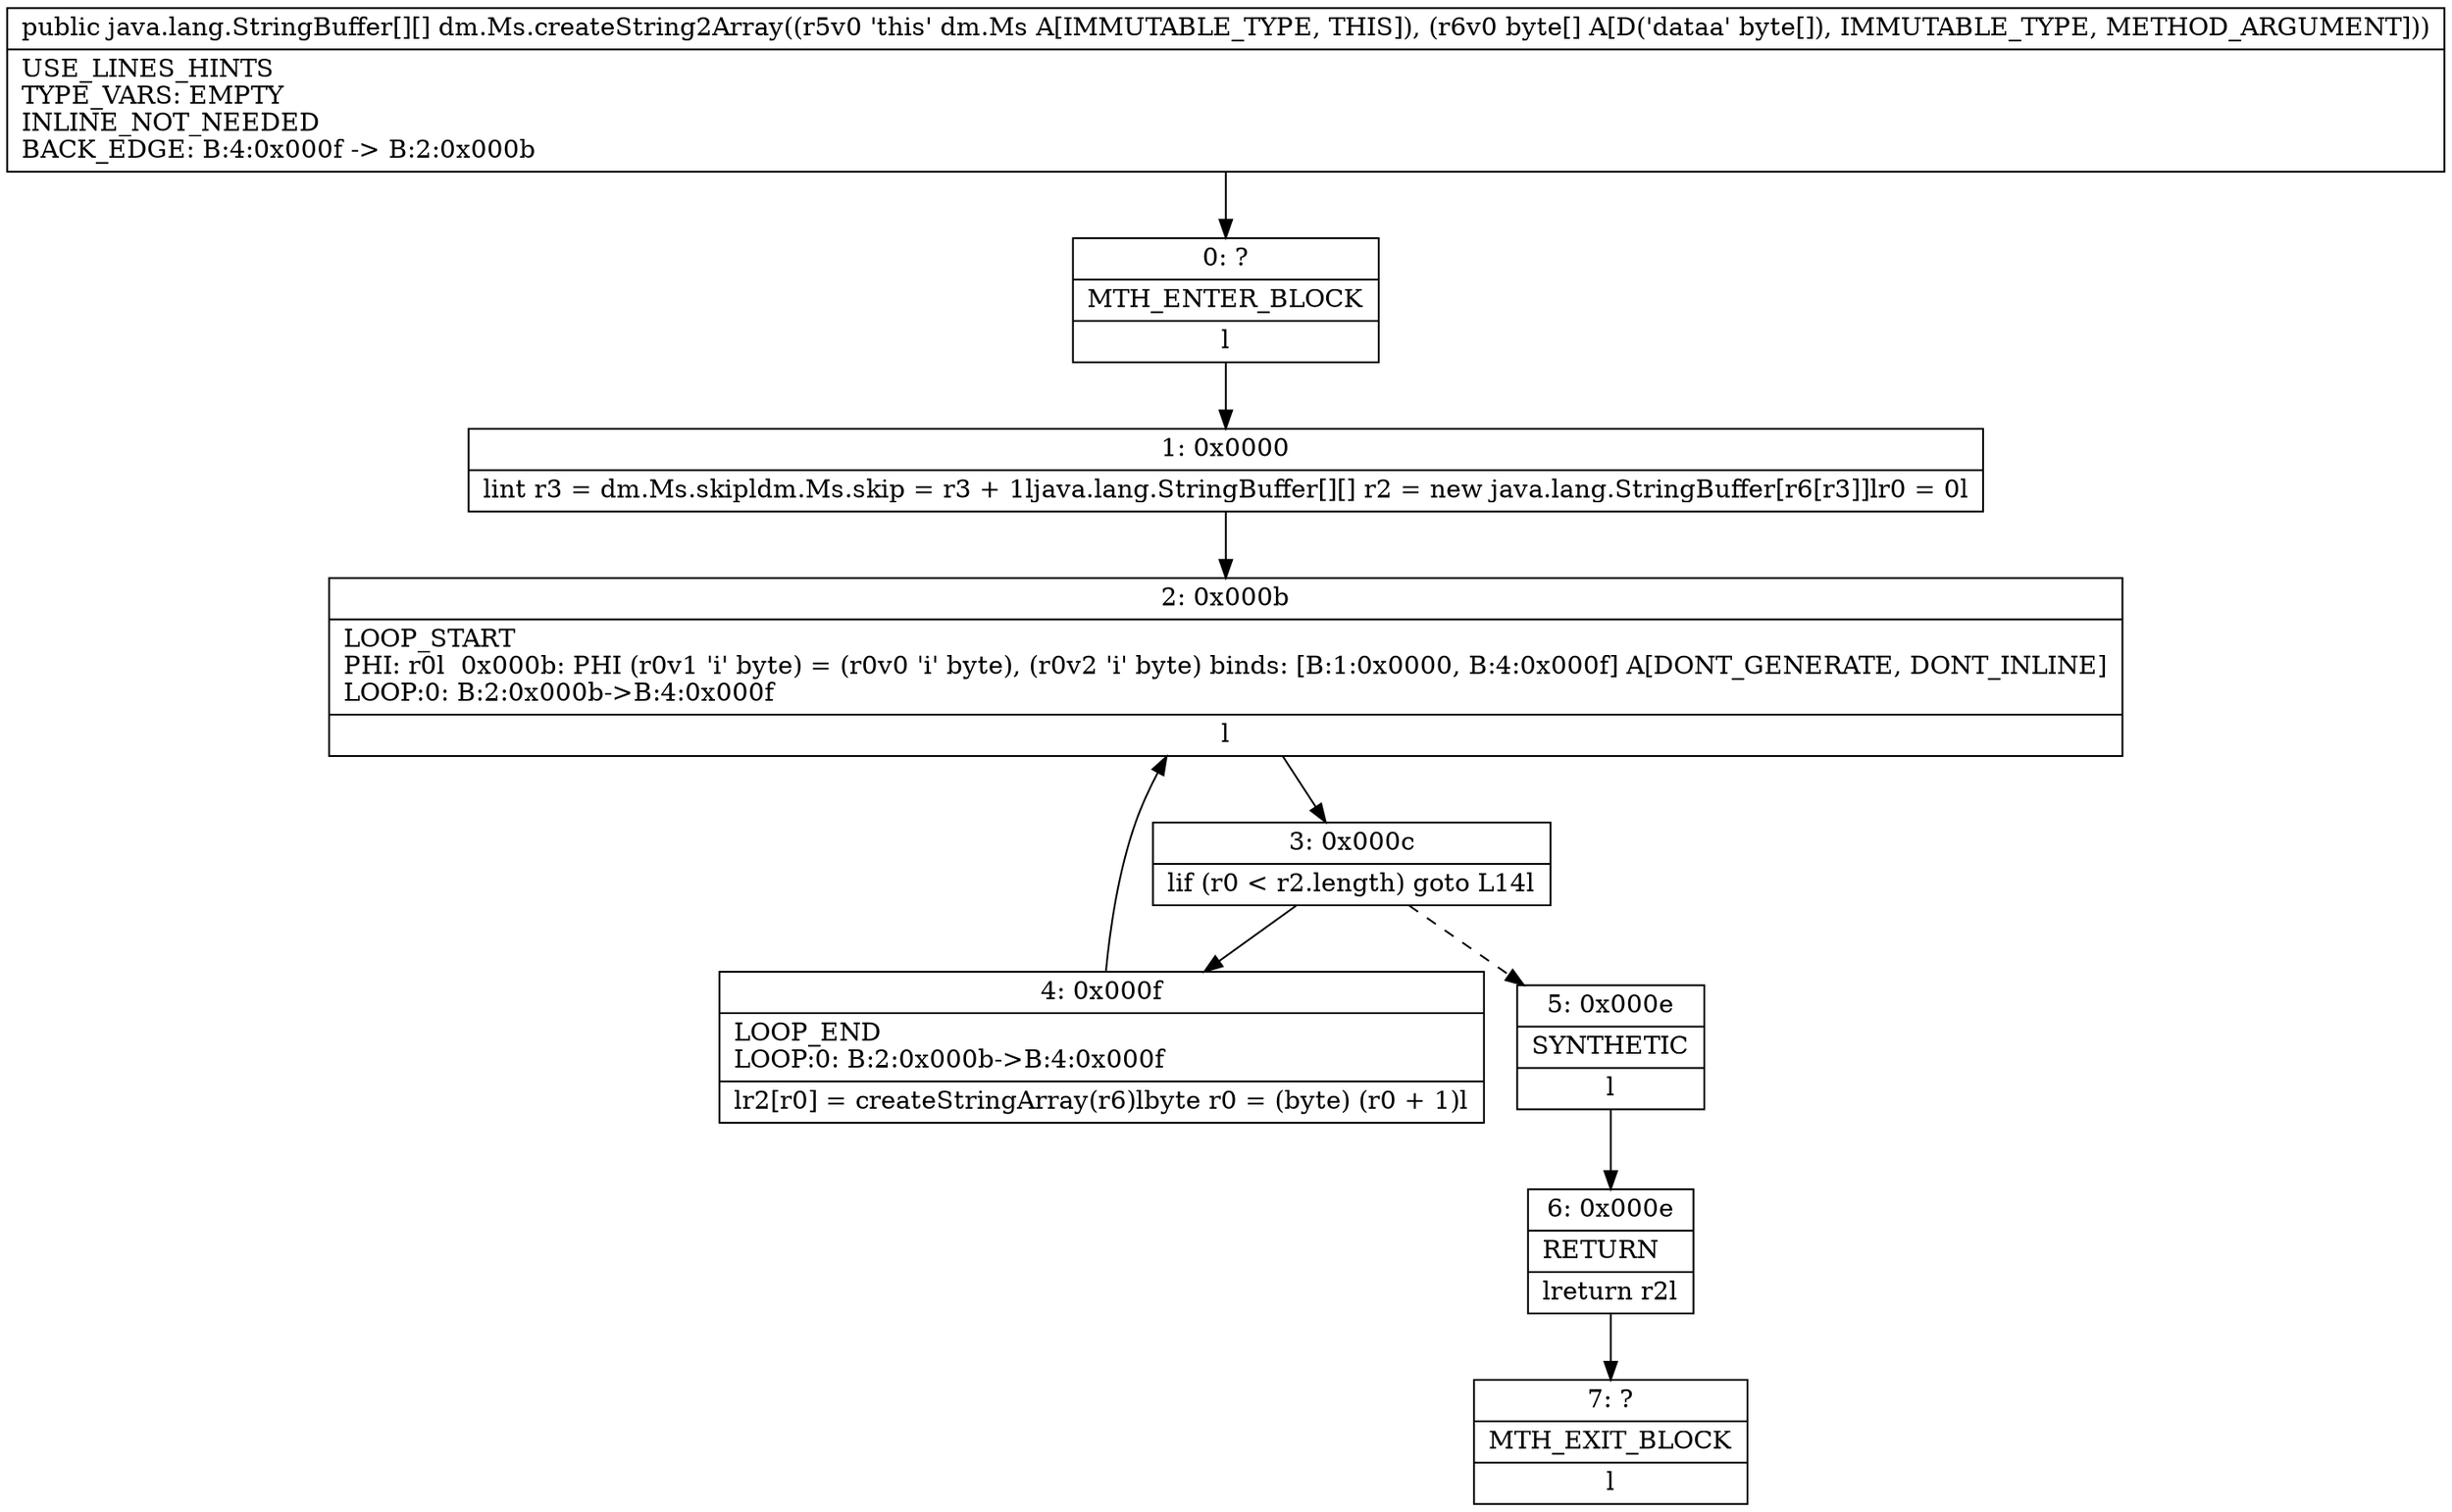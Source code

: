 digraph "CFG fordm.Ms.createString2Array([B)[[Ljava\/lang\/StringBuffer;" {
Node_0 [shape=record,label="{0\:\ ?|MTH_ENTER_BLOCK\l|l}"];
Node_1 [shape=record,label="{1\:\ 0x0000|lint r3 = dm.Ms.skipldm.Ms.skip = r3 + 1ljava.lang.StringBuffer[][] r2 = new java.lang.StringBuffer[r6[r3]]lr0 = 0l}"];
Node_2 [shape=record,label="{2\:\ 0x000b|LOOP_START\lPHI: r0l  0x000b: PHI (r0v1 'i' byte) = (r0v0 'i' byte), (r0v2 'i' byte) binds: [B:1:0x0000, B:4:0x000f] A[DONT_GENERATE, DONT_INLINE]\lLOOP:0: B:2:0x000b\-\>B:4:0x000f\l|l}"];
Node_3 [shape=record,label="{3\:\ 0x000c|lif (r0 \< r2.length) goto L14l}"];
Node_4 [shape=record,label="{4\:\ 0x000f|LOOP_END\lLOOP:0: B:2:0x000b\-\>B:4:0x000f\l|lr2[r0] = createStringArray(r6)lbyte r0 = (byte) (r0 + 1)l}"];
Node_5 [shape=record,label="{5\:\ 0x000e|SYNTHETIC\l|l}"];
Node_6 [shape=record,label="{6\:\ 0x000e|RETURN\l|lreturn r2l}"];
Node_7 [shape=record,label="{7\:\ ?|MTH_EXIT_BLOCK\l|l}"];
MethodNode[shape=record,label="{public java.lang.StringBuffer[][] dm.Ms.createString2Array((r5v0 'this' dm.Ms A[IMMUTABLE_TYPE, THIS]), (r6v0 byte[] A[D('dataa' byte[]), IMMUTABLE_TYPE, METHOD_ARGUMENT]))  | USE_LINES_HINTS\lTYPE_VARS: EMPTY\lINLINE_NOT_NEEDED\lBACK_EDGE: B:4:0x000f \-\> B:2:0x000b\l}"];
MethodNode -> Node_0;
Node_0 -> Node_1;
Node_1 -> Node_2;
Node_2 -> Node_3;
Node_3 -> Node_4;
Node_3 -> Node_5[style=dashed];
Node_4 -> Node_2;
Node_5 -> Node_6;
Node_6 -> Node_7;
}

